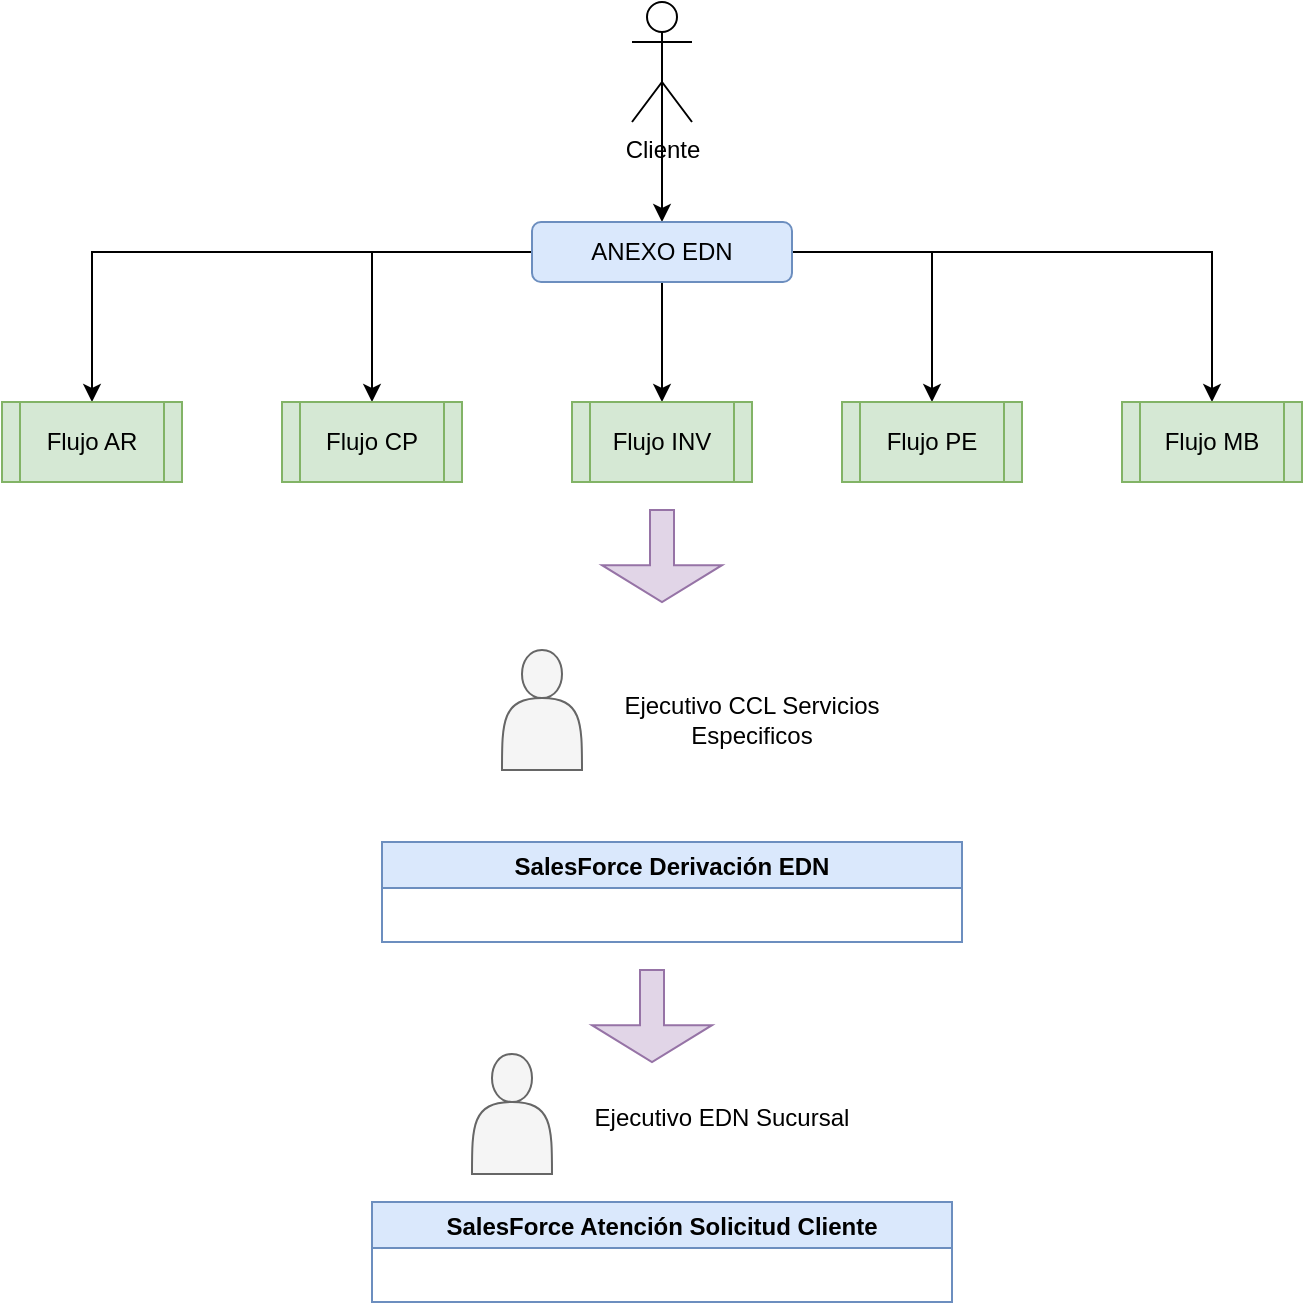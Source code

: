 <mxfile version="20.4.0" type="github">
  <diagram id="lB1xVWnNL5tqo1afQDx-" name="Página-1">
    <mxGraphModel dx="1045" dy="1112" grid="1" gridSize="10" guides="1" tooltips="1" connect="1" arrows="1" fold="1" page="1" pageScale="1" pageWidth="1169" pageHeight="827" math="0" shadow="0">
      <root>
        <mxCell id="0" />
        <mxCell id="1" parent="0" />
        <mxCell id="ebFDUS_wOakpO1HY1WvT-3" style="edgeStyle=orthogonalEdgeStyle;rounded=0;orthogonalLoop=1;jettySize=auto;html=1;exitX=0.5;exitY=0.5;exitDx=0;exitDy=0;exitPerimeter=0;" edge="1" parent="1" source="ebFDUS_wOakpO1HY1WvT-1" target="ebFDUS_wOakpO1HY1WvT-2">
          <mxGeometry relative="1" as="geometry" />
        </mxCell>
        <mxCell id="ebFDUS_wOakpO1HY1WvT-1" value="Cliente" style="shape=umlActor;verticalLabelPosition=bottom;verticalAlign=top;html=1;outlineConnect=0;" vertex="1" parent="1">
          <mxGeometry x="555" y="30" width="30" height="60" as="geometry" />
        </mxCell>
        <mxCell id="ebFDUS_wOakpO1HY1WvT-9" style="edgeStyle=orthogonalEdgeStyle;rounded=0;orthogonalLoop=1;jettySize=auto;html=1;" edge="1" parent="1" source="ebFDUS_wOakpO1HY1WvT-2" target="ebFDUS_wOakpO1HY1WvT-6">
          <mxGeometry relative="1" as="geometry" />
        </mxCell>
        <mxCell id="ebFDUS_wOakpO1HY1WvT-10" style="edgeStyle=orthogonalEdgeStyle;rounded=0;orthogonalLoop=1;jettySize=auto;html=1;entryX=0.5;entryY=0;entryDx=0;entryDy=0;" edge="1" parent="1" source="ebFDUS_wOakpO1HY1WvT-2" target="ebFDUS_wOakpO1HY1WvT-5">
          <mxGeometry relative="1" as="geometry" />
        </mxCell>
        <mxCell id="ebFDUS_wOakpO1HY1WvT-11" style="edgeStyle=orthogonalEdgeStyle;rounded=0;orthogonalLoop=1;jettySize=auto;html=1;entryX=0.5;entryY=0;entryDx=0;entryDy=0;" edge="1" parent="1" source="ebFDUS_wOakpO1HY1WvT-2" target="ebFDUS_wOakpO1HY1WvT-7">
          <mxGeometry relative="1" as="geometry" />
        </mxCell>
        <mxCell id="ebFDUS_wOakpO1HY1WvT-12" style="edgeStyle=orthogonalEdgeStyle;rounded=0;orthogonalLoop=1;jettySize=auto;html=1;entryX=0.5;entryY=0;entryDx=0;entryDy=0;" edge="1" parent="1" source="ebFDUS_wOakpO1HY1WvT-2" target="ebFDUS_wOakpO1HY1WvT-8">
          <mxGeometry relative="1" as="geometry" />
        </mxCell>
        <mxCell id="ebFDUS_wOakpO1HY1WvT-13" style="edgeStyle=orthogonalEdgeStyle;rounded=0;orthogonalLoop=1;jettySize=auto;html=1;entryX=0.5;entryY=0;entryDx=0;entryDy=0;" edge="1" parent="1" source="ebFDUS_wOakpO1HY1WvT-2" target="ebFDUS_wOakpO1HY1WvT-4">
          <mxGeometry relative="1" as="geometry" />
        </mxCell>
        <mxCell id="ebFDUS_wOakpO1HY1WvT-2" value="ANEXO EDN" style="rounded=1;whiteSpace=wrap;html=1;fillColor=#dae8fc;strokeColor=#6c8ebf;" vertex="1" parent="1">
          <mxGeometry x="505" y="140" width="130" height="30" as="geometry" />
        </mxCell>
        <mxCell id="ebFDUS_wOakpO1HY1WvT-4" value="Flujo AR" style="shape=process;whiteSpace=wrap;html=1;backgroundOutline=1;fillColor=#d5e8d4;strokeColor=#82b366;" vertex="1" parent="1">
          <mxGeometry x="240" y="230" width="90" height="40" as="geometry" />
        </mxCell>
        <mxCell id="ebFDUS_wOakpO1HY1WvT-5" value="Flujo CP" style="shape=process;whiteSpace=wrap;html=1;backgroundOutline=1;fillColor=#d5e8d4;strokeColor=#82b366;" vertex="1" parent="1">
          <mxGeometry x="380" y="230" width="90" height="40" as="geometry" />
        </mxCell>
        <mxCell id="ebFDUS_wOakpO1HY1WvT-6" value="Flujo INV" style="shape=process;whiteSpace=wrap;html=1;backgroundOutline=1;fillColor=#d5e8d4;strokeColor=#82b366;" vertex="1" parent="1">
          <mxGeometry x="525" y="230" width="90" height="40" as="geometry" />
        </mxCell>
        <mxCell id="ebFDUS_wOakpO1HY1WvT-7" value="Flujo PE" style="shape=process;whiteSpace=wrap;html=1;backgroundOutline=1;fillColor=#d5e8d4;strokeColor=#82b366;" vertex="1" parent="1">
          <mxGeometry x="660" y="230" width="90" height="40" as="geometry" />
        </mxCell>
        <mxCell id="ebFDUS_wOakpO1HY1WvT-8" value="Flujo MB" style="shape=process;whiteSpace=wrap;html=1;backgroundOutline=1;fillColor=#d5e8d4;strokeColor=#82b366;" vertex="1" parent="1">
          <mxGeometry x="800" y="230" width="90" height="40" as="geometry" />
        </mxCell>
        <mxCell id="ebFDUS_wOakpO1HY1WvT-14" value="" style="shape=actor;whiteSpace=wrap;html=1;fillColor=#f5f5f5;fontColor=#333333;strokeColor=#666666;" vertex="1" parent="1">
          <mxGeometry x="490" y="354" width="40" height="60" as="geometry" />
        </mxCell>
        <mxCell id="ebFDUS_wOakpO1HY1WvT-15" value="Ejecutivo CCL Servicios Especificos" style="text;html=1;strokeColor=none;fillColor=none;align=center;verticalAlign=middle;whiteSpace=wrap;rounded=0;" vertex="1" parent="1">
          <mxGeometry x="550" y="374" width="130" height="30" as="geometry" />
        </mxCell>
        <mxCell id="ebFDUS_wOakpO1HY1WvT-17" value="" style="shape=singleArrow;direction=south;whiteSpace=wrap;html=1;arrowWidth=0.2;arrowSize=0.4;fillColor=#e1d5e7;strokeColor=#9673a6;" vertex="1" parent="1">
          <mxGeometry x="540" y="284" width="60" height="46" as="geometry" />
        </mxCell>
        <mxCell id="ebFDUS_wOakpO1HY1WvT-18" value="SalesForce Derivación EDN" style="swimlane;fillColor=#dae8fc;strokeColor=#6c8ebf;" vertex="1" parent="1">
          <mxGeometry x="430" y="450" width="290" height="50" as="geometry" />
        </mxCell>
        <mxCell id="ebFDUS_wOakpO1HY1WvT-19" value="" style="shape=actor;whiteSpace=wrap;html=1;fillColor=#f5f5f5;fontColor=#333333;strokeColor=#666666;" vertex="1" parent="1">
          <mxGeometry x="475" y="556" width="40" height="60" as="geometry" />
        </mxCell>
        <mxCell id="ebFDUS_wOakpO1HY1WvT-20" value="Ejecutivo EDN Sucursal" style="text;html=1;strokeColor=none;fillColor=none;align=center;verticalAlign=middle;whiteSpace=wrap;rounded=0;" vertex="1" parent="1">
          <mxGeometry x="535" y="573" width="130" height="30" as="geometry" />
        </mxCell>
        <mxCell id="ebFDUS_wOakpO1HY1WvT-22" value="" style="shape=singleArrow;direction=south;whiteSpace=wrap;html=1;arrowWidth=0.2;arrowSize=0.4;fillColor=#e1d5e7;strokeColor=#9673a6;" vertex="1" parent="1">
          <mxGeometry x="535" y="514" width="60" height="46" as="geometry" />
        </mxCell>
        <mxCell id="ebFDUS_wOakpO1HY1WvT-23" value="SalesForce Atención Solicitud Cliente" style="swimlane;fillColor=#dae8fc;strokeColor=#6c8ebf;" vertex="1" parent="1">
          <mxGeometry x="425" y="630" width="290" height="50" as="geometry" />
        </mxCell>
      </root>
    </mxGraphModel>
  </diagram>
</mxfile>
